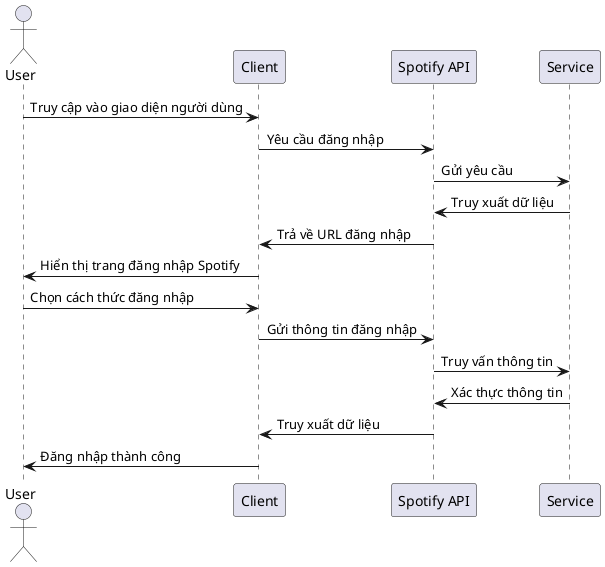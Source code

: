 @startuml
actor User
participant "Client" as Client
participant "Spotify API" as Spotify
participant "Service" as Service


User -> Client: Truy cập vào giao diện người dùng
Client -> Spotify: Yêu cầu đăng nhập
Spotify -> Service: Gửi yêu cầu
Service -> Spotify: Truy xuất dữ liệu
Spotify -> Client: Trả về URL đăng nhập
Client -> User: Hiển thị trang đăng nhập Spotify
User -> Client: Chọn cách thức đăng nhập 
Client -> Spotify: Gửi thông tin đăng nhập
Spotify -> Service: Truy vấn thông tin
Service -> Spotify: Xác thực thông tin
Spotify -> Client: Truy xuất dữ liệu 
Client -> User: Đăng nhập thành công
@enduml